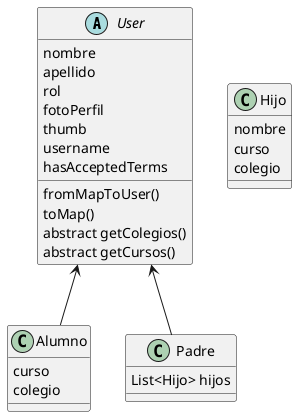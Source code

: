 @startuml

abstract class User{
    nombre
    apellido
    rol
    fotoPerfil
    thumb
    username
    hasAcceptedTerms
    __
    fromMapToUser()
    toMap()
    abstract getColegios()
    abstract getCursos()
}

class Alumno{
    curso
    colegio
}

class Padre{
    List<Hijo> hijos
    __
}

class Hijo{
    nombre
    curso
    colegio
}

User <-- Alumno
User <-- Padre

@enduml